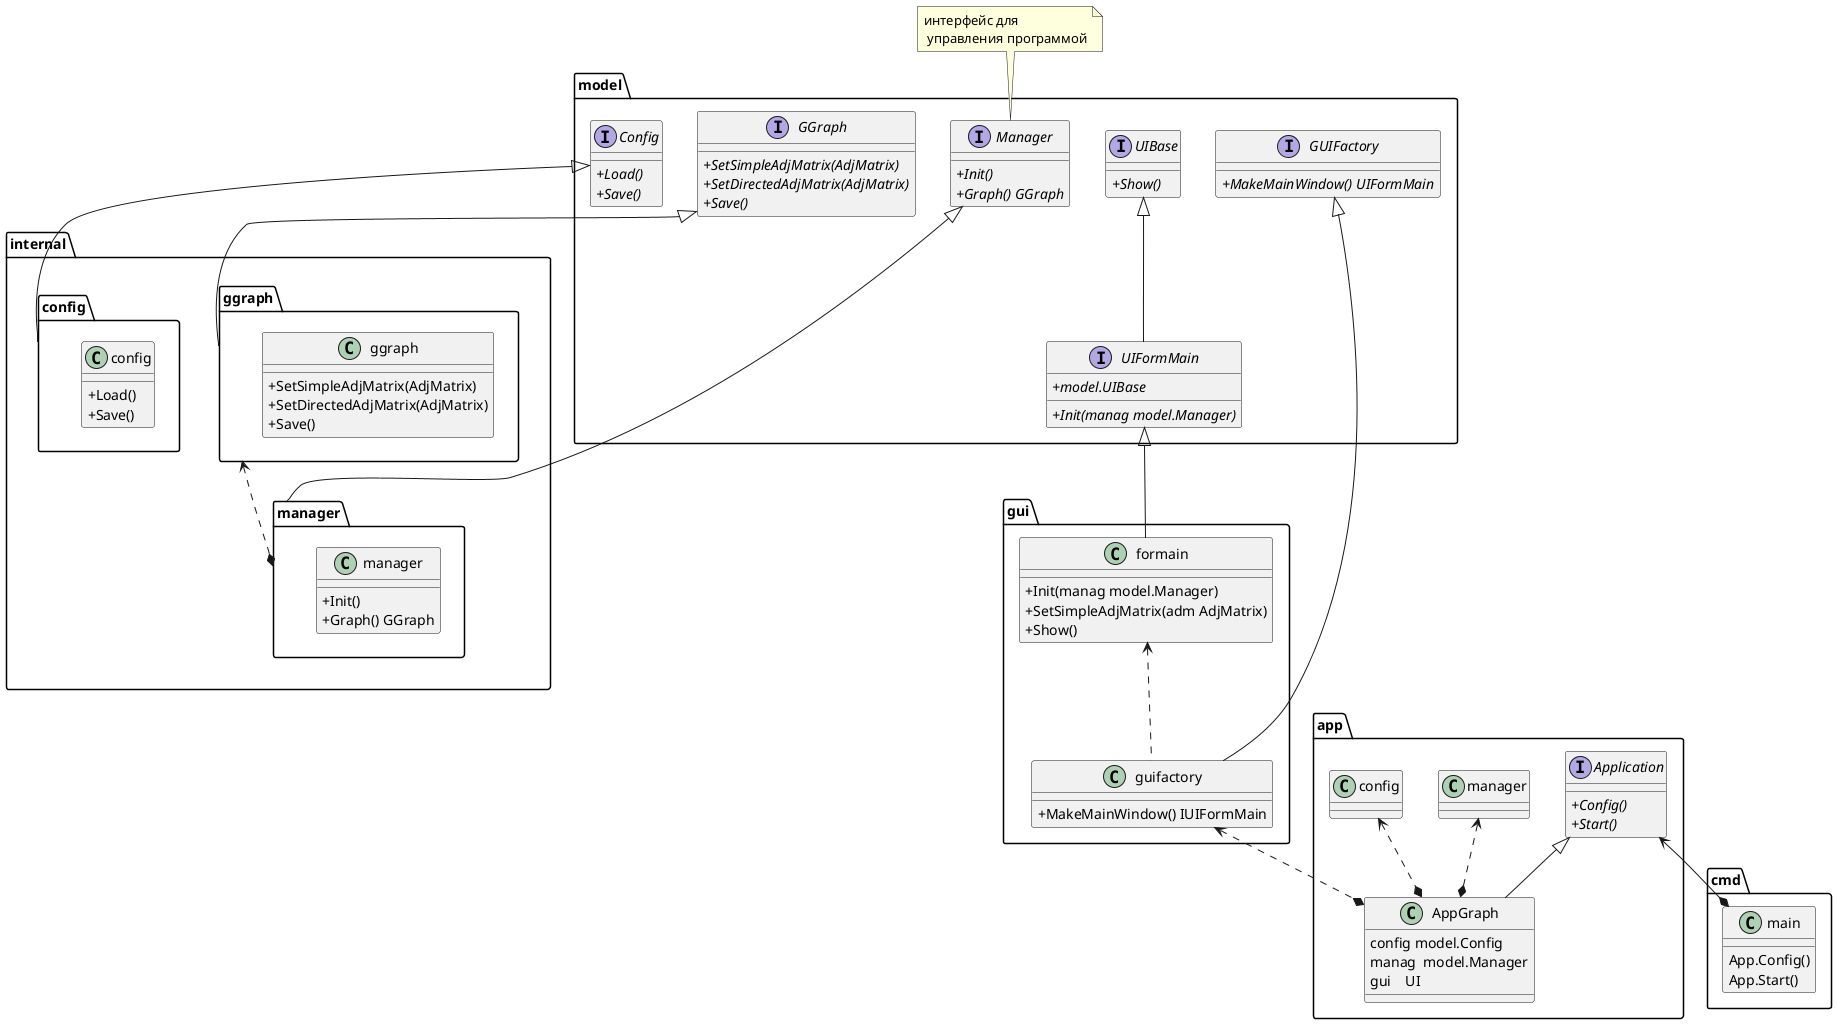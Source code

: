 @startuml
skinparam ClassAttributeIconSize 0

package "model" {

    interface IGGraph as "GGraph" {
        + {abstract} SetSimpleAdjMatrix(AdjMatrix)
        + {abstract} SetDirectedAdjMatrix(AdjMatrix)
        + {abstract} Save()
    }

    interface IConfig as "Config" {
        + {abstract} Load()
        + {abstract} Save()
    }

    interface IManager as "Manager" {
        + {abstract} Init()
        + {abstract} Graph() GGraph
    }

    interface IUIBase as "UIBase" {
        + {abstract} Show()
    }

    interface IGUIFactory as "GUIFactory"{
        +{abstract}MakeMainWindow() UIFormMain
    }

    interface IUIFormMain as "UIFormMain" {
        +{abstract} model.UIBase
        +{abstract} Init(manag model.Manager)
    }
    IUIBase <|-- IUIFormMain 

}

note "интерфейс для\n управления программой" as N1
N1 .. IManager  
    
package "internal" {

    package "config" {
        class config {
            + Load()
            + Save()
        }
    }
    IConfig <|-- config

    package "ggraph" {
        class ggraph{
            + SetSimpleAdjMatrix(AdjMatrix)
            + SetDirectedAdjMatrix(AdjMatrix)
            + Save()
        }
    }
    IGGraph  <|-- ggraph

    package "manager" {
        class manager{
            + Init()
            + Graph() GGraph
        }
    }
    IManager <|-- manager
    ggraph  <..* manager
    
}

package gui as "gui" {

    class formain {
        + Init(manag model.Manager)
        + SetSimpleAdjMatrix(adm AdjMatrix)
        + Show()
    }
    IUIFormMain <|-- formain 
    
    class guifactory {
        + MakeMainWindow() IUIFormMain
    }
    IGUIFactory <|-- guifactory
    formain <.. guifactory
}


package "app" {

    interface IApp as "Application" {
        + {abstract} Config()
        + {abstract} Start()
    }

    class AppGraph{
        config model.Config
	    manag  model.Manager
	    gui    UI
    }
    IApp <|--AppGraph

    manager <..* AppGraph
    config  <..* AppGraph
    guifactory <..*AppGraph
    
}

package cmd {
    class main {
        App.Config()
        App.Start()
    }
    IApp <--*main
}

@enduml
